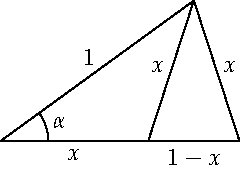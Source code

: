 settings.tex="pdflatex";

texpreamble("\usepackage{amsmath}
\usepackage{amsthm,amssymb}
\usepackage{mathpazo}
\usepackage[svgnames]{xcolor}
");
import graph;

size(120);

pair P=dir(36);
pair Q=dir(0);
pair O=(0,0);
pair R=((sqrt(5)-1)/2,0);

draw("$1$",P--O);
draw("$x$",O--R);
draw("$x$",P--R);
draw("$x$",Q--P);
draw("$1-x$",R--Q);


draw("$\alpha$",arc(O,0.2,0,36));
